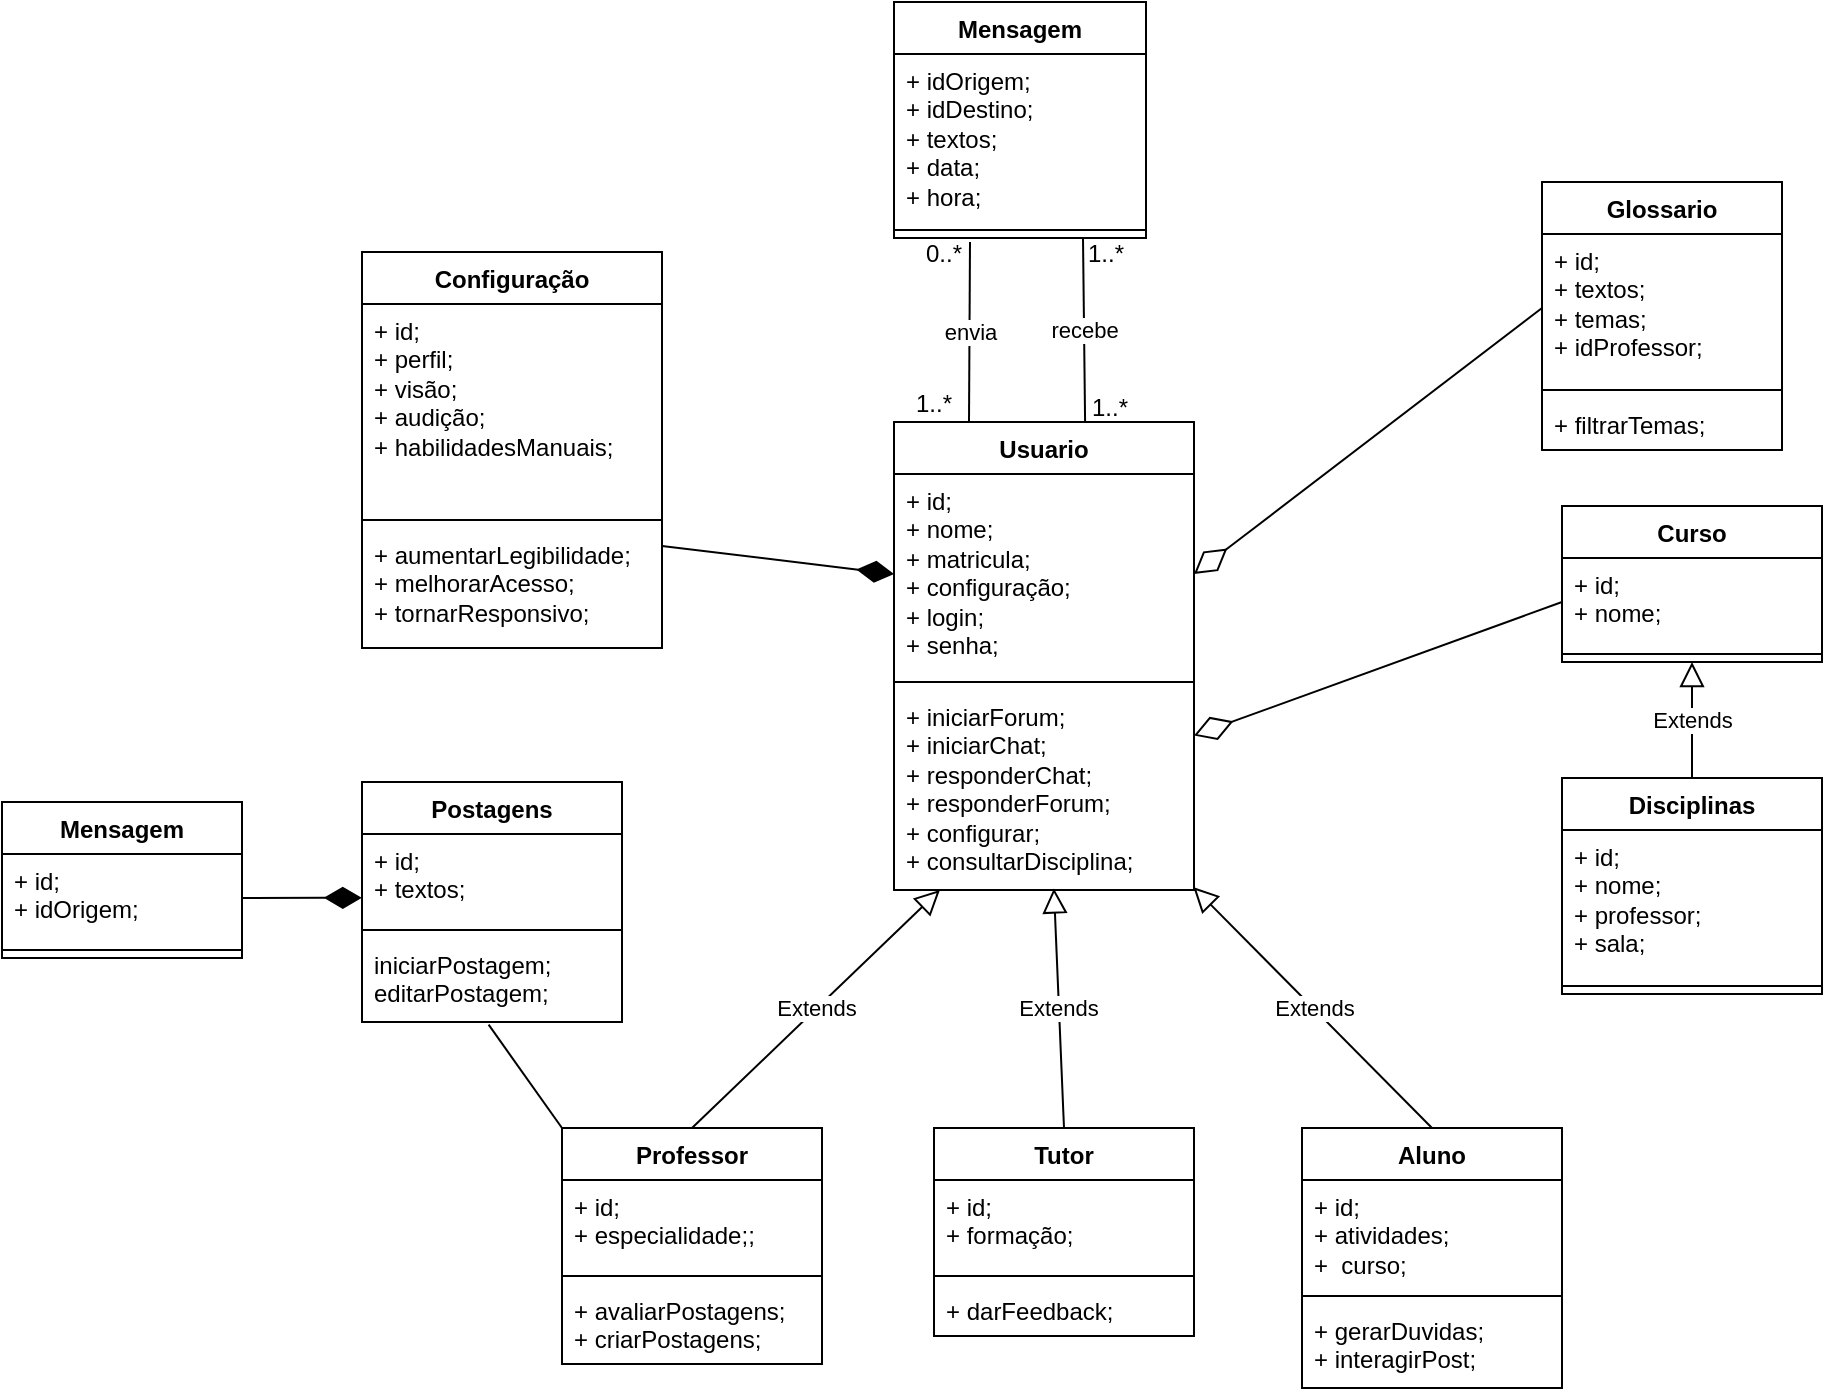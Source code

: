 <mxfile version="21.3.5" type="github">
  <diagram name="Página-1" id="-ME7ehJheVCDZSBrX716">
    <mxGraphModel dx="799" dy="425" grid="1" gridSize="10" guides="1" tooltips="1" connect="1" arrows="1" fold="1" page="1" pageScale="1" pageWidth="1169" pageHeight="827" math="0" shadow="0">
      <root>
        <mxCell id="0" />
        <mxCell id="1" parent="0" />
        <mxCell id="5FJHLc15Gb86tdBVQn2b-1" value="Aluno" style="swimlane;fontStyle=1;align=center;verticalAlign=top;childLayout=stackLayout;horizontal=1;startSize=26;horizontalStack=0;resizeParent=1;resizeParentMax=0;resizeLast=0;collapsible=1;marginBottom=0;whiteSpace=wrap;html=1;" parent="1" vertex="1">
          <mxGeometry x="710" y="613" width="130" height="130" as="geometry" />
        </mxCell>
        <mxCell id="5FJHLc15Gb86tdBVQn2b-2" value="+ id;&lt;br&gt;+ atividades;&lt;br&gt;+&amp;nbsp; curso;" style="text;strokeColor=none;fillColor=none;align=left;verticalAlign=top;spacingLeft=4;spacingRight=4;overflow=hidden;rotatable=0;points=[[0,0.5],[1,0.5]];portConstraint=eastwest;whiteSpace=wrap;html=1;" parent="5FJHLc15Gb86tdBVQn2b-1" vertex="1">
          <mxGeometry y="26" width="130" height="54" as="geometry" />
        </mxCell>
        <mxCell id="5FJHLc15Gb86tdBVQn2b-3" value="" style="line;strokeWidth=1;fillColor=none;align=left;verticalAlign=middle;spacingTop=-1;spacingLeft=3;spacingRight=3;rotatable=0;labelPosition=right;points=[];portConstraint=eastwest;strokeColor=inherit;" parent="5FJHLc15Gb86tdBVQn2b-1" vertex="1">
          <mxGeometry y="80" width="130" height="8" as="geometry" />
        </mxCell>
        <mxCell id="5FJHLc15Gb86tdBVQn2b-4" value="+ gerarDuvidas;&lt;br&gt;+ interagirPost;" style="text;strokeColor=none;fillColor=none;align=left;verticalAlign=top;spacingLeft=4;spacingRight=4;overflow=hidden;rotatable=0;points=[[0,0.5],[1,0.5]];portConstraint=eastwest;whiteSpace=wrap;html=1;" parent="5FJHLc15Gb86tdBVQn2b-1" vertex="1">
          <mxGeometry y="88" width="130" height="42" as="geometry" />
        </mxCell>
        <mxCell id="5FJHLc15Gb86tdBVQn2b-6" value="Usuario" style="swimlane;fontStyle=1;align=center;verticalAlign=top;childLayout=stackLayout;horizontal=1;startSize=26;horizontalStack=0;resizeParent=1;resizeParentMax=0;resizeLast=0;collapsible=1;marginBottom=0;whiteSpace=wrap;html=1;" parent="1" vertex="1">
          <mxGeometry x="506" y="260" width="150" height="234" as="geometry" />
        </mxCell>
        <mxCell id="5FJHLc15Gb86tdBVQn2b-7" value="+ id;&lt;br&gt;+ nome;&lt;br&gt;+ matricula;&lt;br&gt;+ configuração;&lt;br&gt;+ login;&lt;br&gt;+ senha;&lt;br&gt;" style="text;strokeColor=none;fillColor=none;align=left;verticalAlign=top;spacingLeft=4;spacingRight=4;overflow=hidden;rotatable=0;points=[[0,0.5],[1,0.5]];portConstraint=eastwest;whiteSpace=wrap;html=1;" parent="5FJHLc15Gb86tdBVQn2b-6" vertex="1">
          <mxGeometry y="26" width="150" height="100" as="geometry" />
        </mxCell>
        <mxCell id="5FJHLc15Gb86tdBVQn2b-8" value="" style="line;strokeWidth=1;fillColor=none;align=left;verticalAlign=middle;spacingTop=-1;spacingLeft=3;spacingRight=3;rotatable=0;labelPosition=right;points=[];portConstraint=eastwest;strokeColor=inherit;" parent="5FJHLc15Gb86tdBVQn2b-6" vertex="1">
          <mxGeometry y="126" width="150" height="8" as="geometry" />
        </mxCell>
        <mxCell id="5FJHLc15Gb86tdBVQn2b-9" value="+ iniciarForum;&lt;br&gt;+ iniciarChat;&lt;br&gt;+ responderChat;&lt;br&gt;+ responderForum;&lt;br&gt;+ configurar;&lt;br&gt;+ consultarDisciplina;" style="text;strokeColor=none;fillColor=none;align=left;verticalAlign=top;spacingLeft=4;spacingRight=4;overflow=hidden;rotatable=0;points=[[0,0.5],[1,0.5]];portConstraint=eastwest;whiteSpace=wrap;html=1;" parent="5FJHLc15Gb86tdBVQn2b-6" vertex="1">
          <mxGeometry y="134" width="150" height="100" as="geometry" />
        </mxCell>
        <mxCell id="DYvdW3RG6RtuztpuYfse-5" value="Tutor" style="swimlane;fontStyle=1;align=center;verticalAlign=top;childLayout=stackLayout;horizontal=1;startSize=26;horizontalStack=0;resizeParent=1;resizeParentMax=0;resizeLast=0;collapsible=1;marginBottom=0;whiteSpace=wrap;html=1;" parent="1" vertex="1">
          <mxGeometry x="526" y="613" width="130" height="104" as="geometry" />
        </mxCell>
        <mxCell id="DYvdW3RG6RtuztpuYfse-6" value="+ id;&lt;br&gt;+ formação;" style="text;strokeColor=none;fillColor=none;align=left;verticalAlign=top;spacingLeft=4;spacingRight=4;overflow=hidden;rotatable=0;points=[[0,0.5],[1,0.5]];portConstraint=eastwest;whiteSpace=wrap;html=1;" parent="DYvdW3RG6RtuztpuYfse-5" vertex="1">
          <mxGeometry y="26" width="130" height="44" as="geometry" />
        </mxCell>
        <mxCell id="DYvdW3RG6RtuztpuYfse-7" value="" style="line;strokeWidth=1;fillColor=none;align=left;verticalAlign=middle;spacingTop=-1;spacingLeft=3;spacingRight=3;rotatable=0;labelPosition=right;points=[];portConstraint=eastwest;strokeColor=inherit;" parent="DYvdW3RG6RtuztpuYfse-5" vertex="1">
          <mxGeometry y="70" width="130" height="8" as="geometry" />
        </mxCell>
        <mxCell id="DYvdW3RG6RtuztpuYfse-8" value="+ darFeedback;" style="text;strokeColor=none;fillColor=none;align=left;verticalAlign=top;spacingLeft=4;spacingRight=4;overflow=hidden;rotatable=0;points=[[0,0.5],[1,0.5]];portConstraint=eastwest;whiteSpace=wrap;html=1;" parent="DYvdW3RG6RtuztpuYfse-5" vertex="1">
          <mxGeometry y="78" width="130" height="26" as="geometry" />
        </mxCell>
        <mxCell id="DYvdW3RG6RtuztpuYfse-9" value="Professor" style="swimlane;fontStyle=1;align=center;verticalAlign=top;childLayout=stackLayout;horizontal=1;startSize=26;horizontalStack=0;resizeParent=1;resizeParentMax=0;resizeLast=0;collapsible=1;marginBottom=0;whiteSpace=wrap;html=1;" parent="1" vertex="1">
          <mxGeometry x="340" y="613" width="130" height="118" as="geometry" />
        </mxCell>
        <mxCell id="DYvdW3RG6RtuztpuYfse-10" value="+ id;&lt;br&gt;+ especialidade;;" style="text;strokeColor=none;fillColor=none;align=left;verticalAlign=top;spacingLeft=4;spacingRight=4;overflow=hidden;rotatable=0;points=[[0,0.5],[1,0.5]];portConstraint=eastwest;whiteSpace=wrap;html=1;" parent="DYvdW3RG6RtuztpuYfse-9" vertex="1">
          <mxGeometry y="26" width="130" height="44" as="geometry" />
        </mxCell>
        <mxCell id="DYvdW3RG6RtuztpuYfse-11" value="" style="line;strokeWidth=1;fillColor=none;align=left;verticalAlign=middle;spacingTop=-1;spacingLeft=3;spacingRight=3;rotatable=0;labelPosition=right;points=[];portConstraint=eastwest;strokeColor=inherit;" parent="DYvdW3RG6RtuztpuYfse-9" vertex="1">
          <mxGeometry y="70" width="130" height="8" as="geometry" />
        </mxCell>
        <mxCell id="DYvdW3RG6RtuztpuYfse-12" value="+ avaliarPostagens;&lt;br&gt;+ criarPostagens;" style="text;strokeColor=none;fillColor=none;align=left;verticalAlign=top;spacingLeft=4;spacingRight=4;overflow=hidden;rotatable=0;points=[[0,0.5],[1,0.5]];portConstraint=eastwest;whiteSpace=wrap;html=1;" parent="DYvdW3RG6RtuztpuYfse-9" vertex="1">
          <mxGeometry y="78" width="130" height="40" as="geometry" />
        </mxCell>
        <mxCell id="DYvdW3RG6RtuztpuYfse-13" value="Extends" style="endArrow=block;endSize=10;endFill=0;html=1;rounded=0;exitX=0.5;exitY=0;exitDx=0;exitDy=0;entryX=0.533;entryY=0.992;entryDx=0;entryDy=0;entryPerimeter=0;" parent="1" source="DYvdW3RG6RtuztpuYfse-5" target="5FJHLc15Gb86tdBVQn2b-9" edge="1">
          <mxGeometry width="160" relative="1" as="geometry">
            <mxPoint x="910" y="504" as="sourcePoint" />
            <mxPoint x="585" y="510" as="targetPoint" />
          </mxGeometry>
        </mxCell>
        <mxCell id="DYvdW3RG6RtuztpuYfse-14" value="Extends" style="endArrow=block;endSize=10;endFill=0;html=1;rounded=0;exitX=0.5;exitY=0;exitDx=0;exitDy=0;entryX=0.998;entryY=0.986;entryDx=0;entryDy=0;entryPerimeter=0;" parent="1" source="5FJHLc15Gb86tdBVQn2b-1" target="5FJHLc15Gb86tdBVQn2b-9" edge="1">
          <mxGeometry width="160" relative="1" as="geometry">
            <mxPoint x="910" y="604" as="sourcePoint" />
            <mxPoint x="650" y="510" as="targetPoint" />
          </mxGeometry>
        </mxCell>
        <mxCell id="DYvdW3RG6RtuztpuYfse-15" value="Extends" style="endArrow=block;endSize=10;endFill=0;html=1;rounded=0;exitX=0.5;exitY=0;exitDx=0;exitDy=0;" parent="1" source="DYvdW3RG6RtuztpuYfse-9" target="5FJHLc15Gb86tdBVQn2b-9" edge="1">
          <mxGeometry width="160" relative="1" as="geometry">
            <mxPoint x="1020" y="534" as="sourcePoint" />
            <mxPoint x="644" y="490" as="targetPoint" />
          </mxGeometry>
        </mxCell>
        <mxCell id="DYvdW3RG6RtuztpuYfse-17" value="Configuração" style="swimlane;fontStyle=1;align=center;verticalAlign=top;childLayout=stackLayout;horizontal=1;startSize=26;horizontalStack=0;resizeParent=1;resizeParentMax=0;resizeLast=0;collapsible=1;marginBottom=0;whiteSpace=wrap;html=1;" parent="1" vertex="1">
          <mxGeometry x="240" y="175" width="150" height="198" as="geometry" />
        </mxCell>
        <mxCell id="DYvdW3RG6RtuztpuYfse-18" value="+ id;&lt;br&gt;+ perfil;&lt;br&gt;+ visão;&lt;br&gt;+ audição;&lt;br&gt;+ habilidadesManuais;" style="text;strokeColor=none;fillColor=none;align=left;verticalAlign=top;spacingLeft=4;spacingRight=4;overflow=hidden;rotatable=0;points=[[0,0.5],[1,0.5]];portConstraint=eastwest;whiteSpace=wrap;html=1;" parent="DYvdW3RG6RtuztpuYfse-17" vertex="1">
          <mxGeometry y="26" width="150" height="104" as="geometry" />
        </mxCell>
        <mxCell id="DYvdW3RG6RtuztpuYfse-19" value="" style="line;strokeWidth=1;fillColor=none;align=left;verticalAlign=middle;spacingTop=-1;spacingLeft=3;spacingRight=3;rotatable=0;labelPosition=right;points=[];portConstraint=eastwest;strokeColor=inherit;" parent="DYvdW3RG6RtuztpuYfse-17" vertex="1">
          <mxGeometry y="130" width="150" height="8" as="geometry" />
        </mxCell>
        <mxCell id="DYvdW3RG6RtuztpuYfse-20" value="+ aumentarLegibilidade;&lt;br&gt;+ melhorarAcesso;&lt;br&gt;+ tornarResponsivo;" style="text;strokeColor=none;fillColor=none;align=left;verticalAlign=top;spacingLeft=4;spacingRight=4;overflow=hidden;rotatable=0;points=[[0,0.5],[1,0.5]];portConstraint=eastwest;whiteSpace=wrap;html=1;" parent="DYvdW3RG6RtuztpuYfse-17" vertex="1">
          <mxGeometry y="138" width="150" height="60" as="geometry" />
        </mxCell>
        <mxCell id="DYvdW3RG6RtuztpuYfse-21" value="" style="endArrow=diamondThin;endFill=1;endSize=16;html=1;rounded=0;entryX=0;entryY=0.5;entryDx=0;entryDy=0;exitX=1;exitY=0.15;exitDx=0;exitDy=0;exitPerimeter=0;" parent="1" source="DYvdW3RG6RtuztpuYfse-20" target="5FJHLc15Gb86tdBVQn2b-7" edge="1">
          <mxGeometry width="160" relative="1" as="geometry">
            <mxPoint x="570" y="330" as="sourcePoint" />
            <mxPoint x="730" y="330" as="targetPoint" />
          </mxGeometry>
        </mxCell>
        <mxCell id="DYvdW3RG6RtuztpuYfse-22" value="Postagens" style="swimlane;fontStyle=1;align=center;verticalAlign=top;childLayout=stackLayout;horizontal=1;startSize=26;horizontalStack=0;resizeParent=1;resizeParentMax=0;resizeLast=0;collapsible=1;marginBottom=0;whiteSpace=wrap;html=1;" parent="1" vertex="1">
          <mxGeometry x="240" y="440" width="130" height="120" as="geometry" />
        </mxCell>
        <mxCell id="DYvdW3RG6RtuztpuYfse-23" value="+ id;&lt;br&gt;+ textos;" style="text;strokeColor=none;fillColor=none;align=left;verticalAlign=top;spacingLeft=4;spacingRight=4;overflow=hidden;rotatable=0;points=[[0,0.5],[1,0.5]];portConstraint=eastwest;whiteSpace=wrap;html=1;" parent="DYvdW3RG6RtuztpuYfse-22" vertex="1">
          <mxGeometry y="26" width="130" height="44" as="geometry" />
        </mxCell>
        <mxCell id="DYvdW3RG6RtuztpuYfse-24" value="" style="line;strokeWidth=1;fillColor=none;align=left;verticalAlign=middle;spacingTop=-1;spacingLeft=3;spacingRight=3;rotatable=0;labelPosition=right;points=[];portConstraint=eastwest;strokeColor=inherit;" parent="DYvdW3RG6RtuztpuYfse-22" vertex="1">
          <mxGeometry y="70" width="130" height="8" as="geometry" />
        </mxCell>
        <mxCell id="DYvdW3RG6RtuztpuYfse-25" value="iniciarPostagem;&lt;br&gt;editarPostagem;" style="text;strokeColor=none;fillColor=none;align=left;verticalAlign=top;spacingLeft=4;spacingRight=4;overflow=hidden;rotatable=0;points=[[0,0.5],[1,0.5]];portConstraint=eastwest;whiteSpace=wrap;html=1;" parent="DYvdW3RG6RtuztpuYfse-22" vertex="1">
          <mxGeometry y="78" width="130" height="42" as="geometry" />
        </mxCell>
        <mxCell id="DYvdW3RG6RtuztpuYfse-26" value="Mensagem" style="swimlane;fontStyle=1;align=center;verticalAlign=top;childLayout=stackLayout;horizontal=1;startSize=26;horizontalStack=0;resizeParent=1;resizeParentMax=0;resizeLast=0;collapsible=1;marginBottom=0;whiteSpace=wrap;html=1;" parent="1" vertex="1">
          <mxGeometry x="60" y="450" width="120" height="78" as="geometry" />
        </mxCell>
        <mxCell id="DYvdW3RG6RtuztpuYfse-27" value="+ id;&lt;br&gt;+ idOrigem;" style="text;strokeColor=none;fillColor=none;align=left;verticalAlign=top;spacingLeft=4;spacingRight=4;overflow=hidden;rotatable=0;points=[[0,0.5],[1,0.5]];portConstraint=eastwest;whiteSpace=wrap;html=1;" parent="DYvdW3RG6RtuztpuYfse-26" vertex="1">
          <mxGeometry y="26" width="120" height="44" as="geometry" />
        </mxCell>
        <mxCell id="DYvdW3RG6RtuztpuYfse-28" value="" style="line;strokeWidth=1;fillColor=none;align=left;verticalAlign=middle;spacingTop=-1;spacingLeft=3;spacingRight=3;rotatable=0;labelPosition=right;points=[];portConstraint=eastwest;strokeColor=inherit;" parent="DYvdW3RG6RtuztpuYfse-26" vertex="1">
          <mxGeometry y="70" width="120" height="8" as="geometry" />
        </mxCell>
        <mxCell id="DYvdW3RG6RtuztpuYfse-30" value="" style="endArrow=diamondThin;endFill=1;endSize=16;html=1;rounded=0;exitX=1;exitY=0.5;exitDx=0;exitDy=0;entryX=-0.001;entryY=0.725;entryDx=0;entryDy=0;entryPerimeter=0;" parent="1" source="DYvdW3RG6RtuztpuYfse-27" target="DYvdW3RG6RtuztpuYfse-23" edge="1">
          <mxGeometry width="160" relative="1" as="geometry">
            <mxPoint x="670" y="800" as="sourcePoint" />
            <mxPoint x="830" y="800" as="targetPoint" />
          </mxGeometry>
        </mxCell>
        <mxCell id="DYvdW3RG6RtuztpuYfse-31" value="Mensagem" style="swimlane;fontStyle=1;align=center;verticalAlign=top;childLayout=stackLayout;horizontal=1;startSize=26;horizontalStack=0;resizeParent=1;resizeParentMax=0;resizeLast=0;collapsible=1;marginBottom=0;whiteSpace=wrap;html=1;" parent="1" vertex="1">
          <mxGeometry x="506" y="50" width="126" height="118" as="geometry" />
        </mxCell>
        <mxCell id="DYvdW3RG6RtuztpuYfse-32" value="+ idOrigem;&lt;br&gt;+ idDestino;&lt;br&gt;+ textos;&lt;br&gt;+ data;&lt;br&gt;+ hora;" style="text;strokeColor=none;fillColor=none;align=left;verticalAlign=top;spacingLeft=4;spacingRight=4;overflow=hidden;rotatable=0;points=[[0,0.5],[1,0.5]];portConstraint=eastwest;whiteSpace=wrap;html=1;" parent="DYvdW3RG6RtuztpuYfse-31" vertex="1">
          <mxGeometry y="26" width="126" height="84" as="geometry" />
        </mxCell>
        <mxCell id="DYvdW3RG6RtuztpuYfse-33" value="" style="line;strokeWidth=1;fillColor=none;align=left;verticalAlign=middle;spacingTop=-1;spacingLeft=3;spacingRight=3;rotatable=0;labelPosition=right;points=[];portConstraint=eastwest;strokeColor=inherit;" parent="DYvdW3RG6RtuztpuYfse-31" vertex="1">
          <mxGeometry y="110" width="126" height="8" as="geometry" />
        </mxCell>
        <mxCell id="DYvdW3RG6RtuztpuYfse-37" value="Glossario" style="swimlane;fontStyle=1;align=center;verticalAlign=top;childLayout=stackLayout;horizontal=1;startSize=26;horizontalStack=0;resizeParent=1;resizeParentMax=0;resizeLast=0;collapsible=1;marginBottom=0;whiteSpace=wrap;html=1;" parent="1" vertex="1">
          <mxGeometry x="830" y="140" width="120" height="134" as="geometry" />
        </mxCell>
        <mxCell id="DYvdW3RG6RtuztpuYfse-38" value="+ id;&lt;br&gt;+ textos;&lt;br&gt;+ temas;&lt;br&gt;+ idProfessor;" style="text;strokeColor=none;fillColor=none;align=left;verticalAlign=top;spacingLeft=4;spacingRight=4;overflow=hidden;rotatable=0;points=[[0,0.5],[1,0.5]];portConstraint=eastwest;whiteSpace=wrap;html=1;" parent="DYvdW3RG6RtuztpuYfse-37" vertex="1">
          <mxGeometry y="26" width="120" height="74" as="geometry" />
        </mxCell>
        <mxCell id="DYvdW3RG6RtuztpuYfse-39" value="" style="line;strokeWidth=1;fillColor=none;align=left;verticalAlign=middle;spacingTop=-1;spacingLeft=3;spacingRight=3;rotatable=0;labelPosition=right;points=[];portConstraint=eastwest;strokeColor=inherit;" parent="DYvdW3RG6RtuztpuYfse-37" vertex="1">
          <mxGeometry y="100" width="120" height="8" as="geometry" />
        </mxCell>
        <mxCell id="DYvdW3RG6RtuztpuYfse-40" value="+ filtrarTemas;" style="text;strokeColor=none;fillColor=none;align=left;verticalAlign=top;spacingLeft=4;spacingRight=4;overflow=hidden;rotatable=0;points=[[0,0.5],[1,0.5]];portConstraint=eastwest;whiteSpace=wrap;html=1;" parent="DYvdW3RG6RtuztpuYfse-37" vertex="1">
          <mxGeometry y="108" width="120" height="26" as="geometry" />
        </mxCell>
        <mxCell id="DYvdW3RG6RtuztpuYfse-41" value="" style="endArrow=diamondThin;endFill=0;endSize=18;html=1;rounded=0;entryX=1;entryY=0.5;entryDx=0;entryDy=0;exitX=0;exitY=0.5;exitDx=0;exitDy=0;" parent="1" source="DYvdW3RG6RtuztpuYfse-38" target="5FJHLc15Gb86tdBVQn2b-7" edge="1">
          <mxGeometry width="160" relative="1" as="geometry">
            <mxPoint x="790" y="400" as="sourcePoint" />
            <mxPoint x="950" y="400" as="targetPoint" />
          </mxGeometry>
        </mxCell>
        <mxCell id="DYvdW3RG6RtuztpuYfse-42" value="Curso" style="swimlane;fontStyle=1;align=center;verticalAlign=top;childLayout=stackLayout;horizontal=1;startSize=26;horizontalStack=0;resizeParent=1;resizeParentMax=0;resizeLast=0;collapsible=1;marginBottom=0;whiteSpace=wrap;html=1;" parent="1" vertex="1">
          <mxGeometry x="840" y="302" width="130" height="78" as="geometry" />
        </mxCell>
        <mxCell id="DYvdW3RG6RtuztpuYfse-43" value="+ id;&lt;br&gt;+ nome;" style="text;strokeColor=none;fillColor=none;align=left;verticalAlign=top;spacingLeft=4;spacingRight=4;overflow=hidden;rotatable=0;points=[[0,0.5],[1,0.5]];portConstraint=eastwest;whiteSpace=wrap;html=1;" parent="DYvdW3RG6RtuztpuYfse-42" vertex="1">
          <mxGeometry y="26" width="130" height="44" as="geometry" />
        </mxCell>
        <mxCell id="DYvdW3RG6RtuztpuYfse-44" value="" style="line;strokeWidth=1;fillColor=none;align=left;verticalAlign=middle;spacingTop=-1;spacingLeft=3;spacingRight=3;rotatable=0;labelPosition=right;points=[];portConstraint=eastwest;strokeColor=inherit;" parent="DYvdW3RG6RtuztpuYfse-42" vertex="1">
          <mxGeometry y="70" width="130" height="8" as="geometry" />
        </mxCell>
        <mxCell id="DYvdW3RG6RtuztpuYfse-46" value="Disciplinas" style="swimlane;fontStyle=1;align=center;verticalAlign=top;childLayout=stackLayout;horizontal=1;startSize=26;horizontalStack=0;resizeParent=1;resizeParentMax=0;resizeLast=0;collapsible=1;marginBottom=0;whiteSpace=wrap;html=1;" parent="1" vertex="1">
          <mxGeometry x="840" y="438" width="130" height="108" as="geometry" />
        </mxCell>
        <mxCell id="DYvdW3RG6RtuztpuYfse-47" value="+ id;&lt;br&gt;+ nome;&lt;br&gt;+ professor;&lt;br&gt;+ sala;" style="text;strokeColor=none;fillColor=none;align=left;verticalAlign=top;spacingLeft=4;spacingRight=4;overflow=hidden;rotatable=0;points=[[0,0.5],[1,0.5]];portConstraint=eastwest;whiteSpace=wrap;html=1;" parent="DYvdW3RG6RtuztpuYfse-46" vertex="1">
          <mxGeometry y="26" width="130" height="74" as="geometry" />
        </mxCell>
        <mxCell id="DYvdW3RG6RtuztpuYfse-48" value="" style="line;strokeWidth=1;fillColor=none;align=left;verticalAlign=middle;spacingTop=-1;spacingLeft=3;spacingRight=3;rotatable=0;labelPosition=right;points=[];portConstraint=eastwest;strokeColor=inherit;" parent="DYvdW3RG6RtuztpuYfse-46" vertex="1">
          <mxGeometry y="100" width="130" height="8" as="geometry" />
        </mxCell>
        <mxCell id="DYvdW3RG6RtuztpuYfse-49" value="Extends" style="endArrow=block;endSize=10;endFill=0;html=1;rounded=0;exitX=0.5;exitY=0;exitDx=0;exitDy=0;entryX=0.5;entryY=1;entryDx=0;entryDy=0;" parent="1" source="DYvdW3RG6RtuztpuYfse-46" target="DYvdW3RG6RtuztpuYfse-42" edge="1">
          <mxGeometry width="160" relative="1" as="geometry">
            <mxPoint x="790" y="400" as="sourcePoint" />
            <mxPoint x="950" y="400" as="targetPoint" />
          </mxGeometry>
        </mxCell>
        <mxCell id="DYvdW3RG6RtuztpuYfse-50" value="" style="endArrow=diamondThin;endFill=0;endSize=18;html=1;rounded=0;exitX=0;exitY=0.5;exitDx=0;exitDy=0;" parent="1" source="DYvdW3RG6RtuztpuYfse-43" target="5FJHLc15Gb86tdBVQn2b-9" edge="1">
          <mxGeometry width="160" relative="1" as="geometry">
            <mxPoint x="790" y="400" as="sourcePoint" />
            <mxPoint x="950" y="400" as="targetPoint" />
          </mxGeometry>
        </mxCell>
        <mxCell id="n2h7Dl9wR_cpHvIzflUe-3" value="" style="endArrow=none;html=1;rounded=0;exitX=0.25;exitY=0;exitDx=0;exitDy=0;endFill=0;" edge="1" parent="1" source="5FJHLc15Gb86tdBVQn2b-6">
          <mxGeometry relative="1" as="geometry">
            <mxPoint x="840" y="190" as="sourcePoint" />
            <mxPoint x="544" y="170" as="targetPoint" />
          </mxGeometry>
        </mxCell>
        <mxCell id="n2h7Dl9wR_cpHvIzflUe-4" value="envia" style="edgeLabel;resizable=0;html=1;align=center;verticalAlign=middle;" connectable="0" vertex="1" parent="n2h7Dl9wR_cpHvIzflUe-3">
          <mxGeometry relative="1" as="geometry" />
        </mxCell>
        <mxCell id="n2h7Dl9wR_cpHvIzflUe-5" value="" style="endArrow=none;html=1;rounded=0;entryX=0.75;entryY=1;entryDx=0;entryDy=0;endFill=0;exitX=0.637;exitY=-0.001;exitDx=0;exitDy=0;exitPerimeter=0;" edge="1" parent="1" source="5FJHLc15Gb86tdBVQn2b-6" target="DYvdW3RG6RtuztpuYfse-31">
          <mxGeometry relative="1" as="geometry">
            <mxPoint x="650" y="260" as="sourcePoint" />
            <mxPoint x="657" y="177" as="targetPoint" />
          </mxGeometry>
        </mxCell>
        <mxCell id="n2h7Dl9wR_cpHvIzflUe-6" value="recebe" style="edgeLabel;resizable=0;html=1;align=center;verticalAlign=middle;" connectable="0" vertex="1" parent="n2h7Dl9wR_cpHvIzflUe-5">
          <mxGeometry relative="1" as="geometry" />
        </mxCell>
        <mxCell id="n2h7Dl9wR_cpHvIzflUe-7" value="1..*" style="text;html=1;strokeColor=none;fillColor=none;align=center;verticalAlign=middle;whiteSpace=wrap;rounded=0;" vertex="1" parent="1">
          <mxGeometry x="582" y="161" width="60" height="30" as="geometry" />
        </mxCell>
        <mxCell id="n2h7Dl9wR_cpHvIzflUe-8" value="1..*" style="text;html=1;strokeColor=none;fillColor=none;align=center;verticalAlign=middle;whiteSpace=wrap;rounded=0;" vertex="1" parent="1">
          <mxGeometry x="584" y="238" width="60" height="30" as="geometry" />
        </mxCell>
        <mxCell id="n2h7Dl9wR_cpHvIzflUe-9" value="0..*" style="text;html=1;strokeColor=none;fillColor=none;align=center;verticalAlign=middle;whiteSpace=wrap;rounded=0;" vertex="1" parent="1">
          <mxGeometry x="511" y="161" width="40" height="30" as="geometry" />
        </mxCell>
        <mxCell id="n2h7Dl9wR_cpHvIzflUe-10" value="1..*" style="text;html=1;strokeColor=none;fillColor=none;align=center;verticalAlign=middle;whiteSpace=wrap;rounded=0;" vertex="1" parent="1">
          <mxGeometry x="496" y="236" width="60" height="30" as="geometry" />
        </mxCell>
        <mxCell id="n2h7Dl9wR_cpHvIzflUe-13" value="" style="endArrow=none;html=1;rounded=0;entryX=0;entryY=0;entryDx=0;entryDy=0;exitX=0.487;exitY=1.032;exitDx=0;exitDy=0;exitPerimeter=0;" edge="1" parent="1" source="DYvdW3RG6RtuztpuYfse-25" target="DYvdW3RG6RtuztpuYfse-9">
          <mxGeometry width="50" height="50" relative="1" as="geometry">
            <mxPoint x="310" y="630" as="sourcePoint" />
            <mxPoint x="360" y="580" as="targetPoint" />
          </mxGeometry>
        </mxCell>
      </root>
    </mxGraphModel>
  </diagram>
</mxfile>
